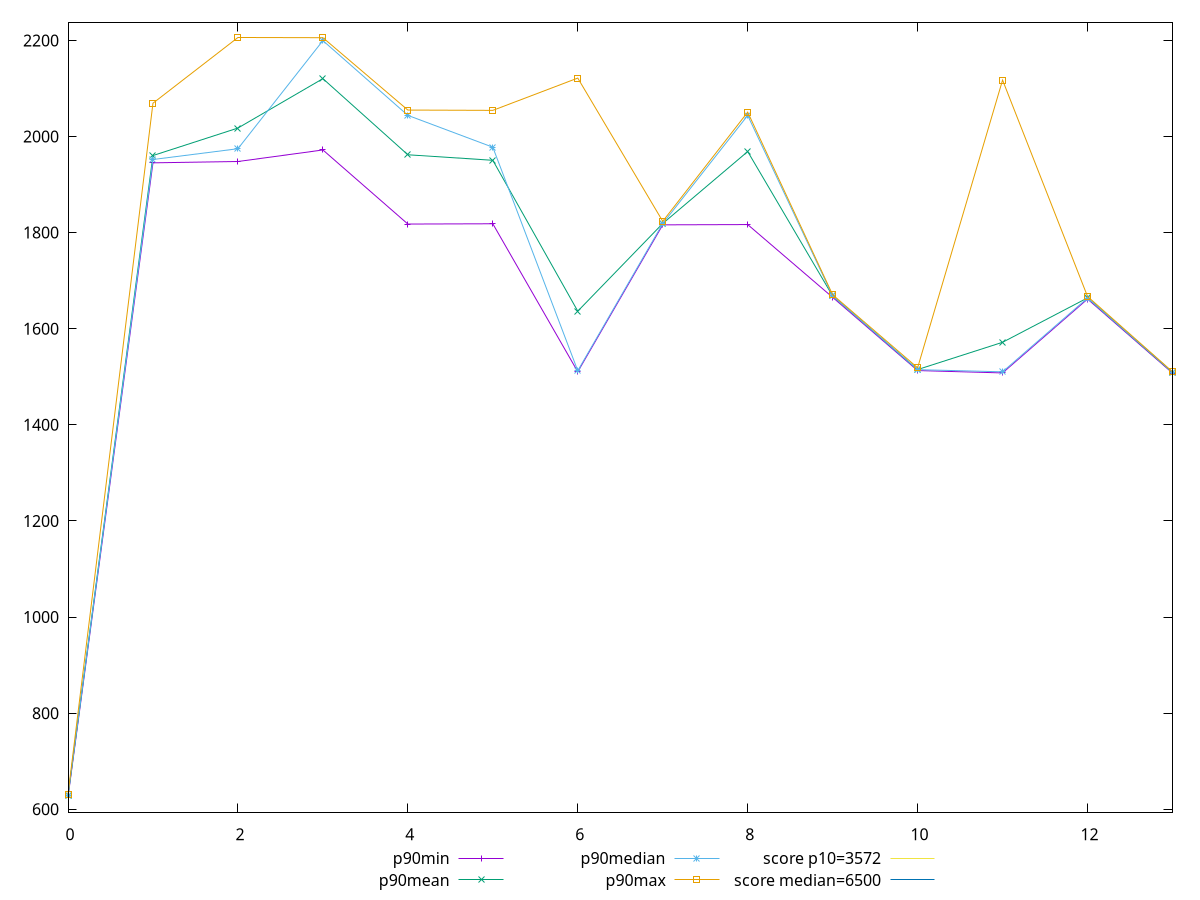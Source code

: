 reset

$p90Min <<EOF
0 625.20675
1 1945.1764999999998
2 1947.971
3 1971.9841000000001
4 1817.7876000000003
5 1818.3901999999998
6 1510.4286000000002
7 1816.1404000000002
8 1816.7107999999996
9 1665.2136999999998
10 1512.924
11 1508.0034
12 1661.7190999999998
13 1507.6709999999998
EOF

$p90Mean <<EOF
0 628.121121978022
1 1960.350219780219
2 2017.598172527473
3 2120.3966010989006
4 1961.9513296703299
5 1950.471074725274
6 1636.5479159340653
7 1818.9417131868129
8 1968.702523626373
9 1668.1580043956042
10 1515.0207197802201
11 1571.7963252747245
12 1664.174618681319
13 1509.0685252747253
EOF

$p90Median <<EOF
0 628.20435
1 1952.1359999999997
2 1974.5679000000002
3 2199.5329499999993
4 2043.9419500000004
5 1977.6609999999998
6 1512.6099999999997
7 1818.8148
8 2043.8113499999997
9 1668.2639
10 1514.7986
11 1510.3378
12 1663.9063999999998
13 1509.1147999999998
EOF

$p90Max <<EOF
0 631.29395
1 2069.29
2 2206.02145
3 2205.583
4 2055.00835
5 2054.36825
6 2121.58605
7 1823.5164
8 2050.66715
9 1670.5841999999998
10 1518.6891
11 2117.3809500000007
12 1667.1036
13 1510.3714
EOF

set key outside below
set xrange [0:13]
set yrange [593.590456:2237.637744]
set trange [593.590456:2237.637744]
set terminal svg size 640, 520 enhanced background rgb 'white'
set output "report_00007_2020-12-11T15:55:29.892Z/first-cpu-idle/progression/value.svg"

plot $p90Min title "p90min" with linespoints, \
     $p90Mean title "p90mean" with linespoints, \
     $p90Median title "p90median" with linespoints, \
     $p90Max title "p90max" with linespoints, \
     3572 title "score p10=3572", \
     6500 title "score median=6500"

reset
